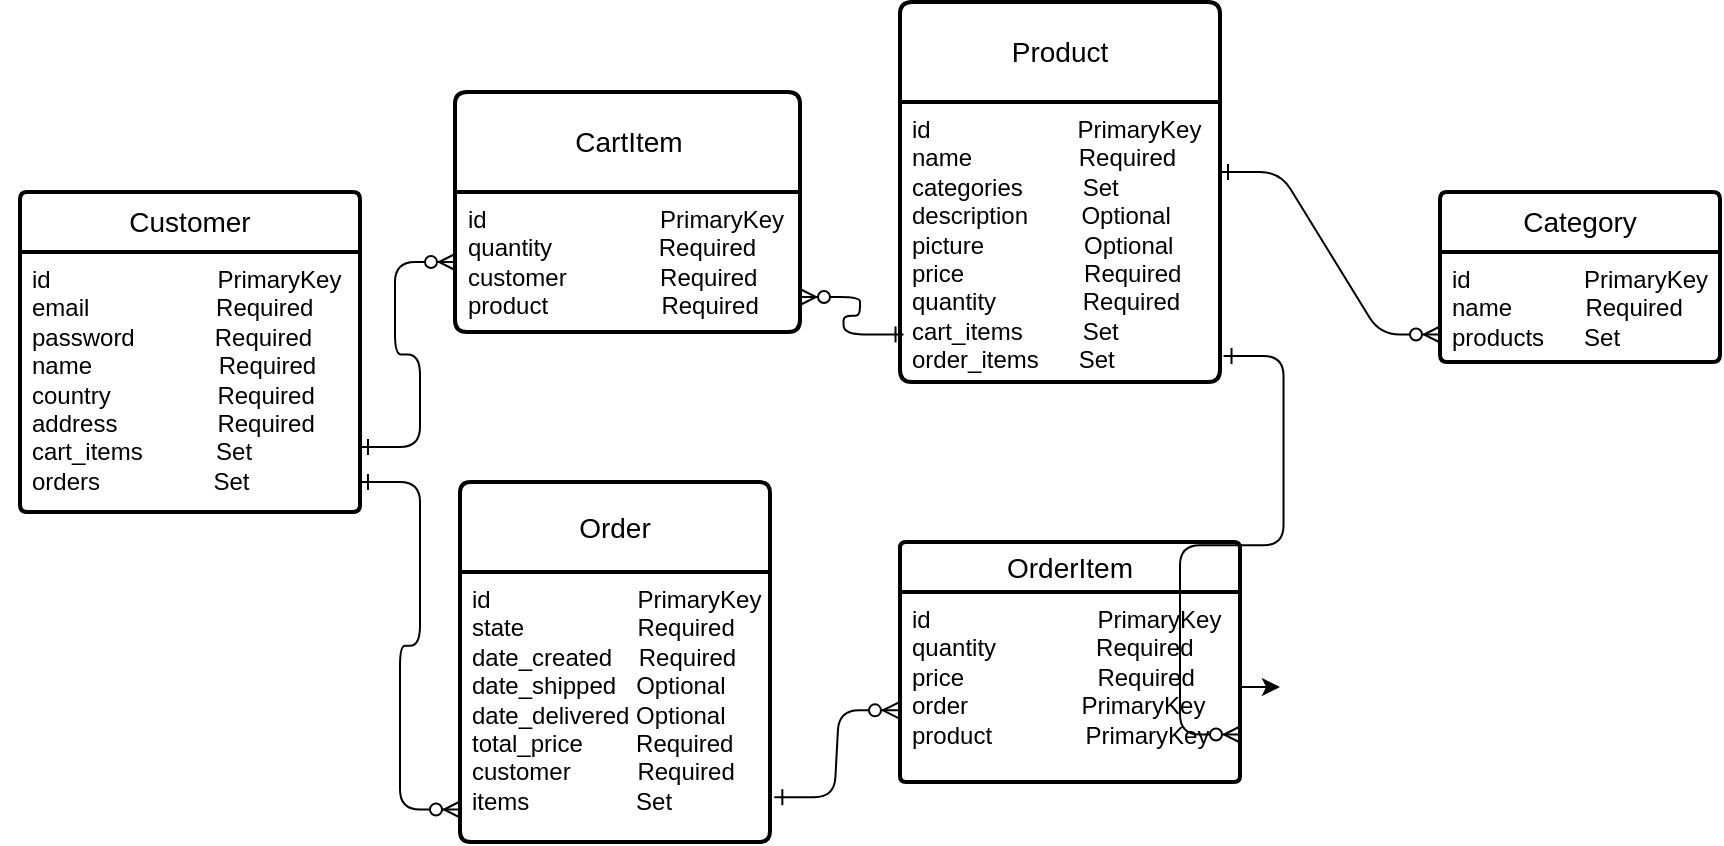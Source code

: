 <mxfile version="24.0.1" type="github">
  <diagram id="R2lEEEUBdFMjLlhIrx00" name="Page-1">
    <mxGraphModel dx="1217" dy="573" grid="1" gridSize="10" guides="1" tooltips="1" connect="1" arrows="1" fold="1" page="1" pageScale="1" pageWidth="850" pageHeight="1100" math="0" shadow="0" extFonts="Permanent Marker^https://fonts.googleapis.com/css?family=Permanent+Marker">
      <root>
        <mxCell id="0" />
        <mxCell id="1" parent="0" />
        <mxCell id="m994420aG1mh06NTiCLv-1" style="edgeStyle=none;curved=1;rounded=0;orthogonalLoop=1;jettySize=auto;html=1;exitX=0;exitY=0;exitDx=0;exitDy=0;fontSize=12;startSize=8;endSize=8;" parent="1" edge="1">
          <mxGeometry relative="1" as="geometry">
            <mxPoint x="100" y="72" as="sourcePoint" />
            <mxPoint x="100" y="72" as="targetPoint" />
          </mxGeometry>
        </mxCell>
        <mxCell id="m994420aG1mh06NTiCLv-20" value="Customer" style="swimlane;childLayout=stackLayout;horizontal=1;startSize=30;horizontalStack=0;rounded=1;fontSize=14;fontStyle=0;strokeWidth=2;resizeParent=0;resizeLast=1;shadow=0;dashed=0;align=center;arcSize=4;whiteSpace=wrap;html=1;" parent="1" vertex="1">
          <mxGeometry x="100" y="110" width="170" height="160" as="geometry" />
        </mxCell>
        <mxCell id="m994420aG1mh06NTiCLv-21" value="id&amp;nbsp; &amp;nbsp; &amp;nbsp; &amp;nbsp; &amp;nbsp; &amp;nbsp; &amp;nbsp; &amp;nbsp; &amp;nbsp; &amp;nbsp; &amp;nbsp; &amp;nbsp; &amp;nbsp;PrimaryKey&lt;br&gt;email&amp;nbsp; &amp;nbsp; &amp;nbsp; &amp;nbsp; &amp;nbsp; &amp;nbsp; &amp;nbsp; &amp;nbsp; &amp;nbsp; &amp;nbsp;Required&lt;br&gt;password&amp;nbsp; &amp;nbsp; &amp;nbsp; &amp;nbsp; &amp;nbsp; &amp;nbsp; Required&lt;br&gt;name&amp;nbsp; &amp;nbsp; &amp;nbsp; &amp;nbsp; &amp;nbsp; &amp;nbsp; &amp;nbsp; &amp;nbsp; &amp;nbsp; &amp;nbsp;Required&lt;br&gt;country&amp;nbsp; &amp;nbsp; &amp;nbsp; &amp;nbsp; &amp;nbsp; &amp;nbsp; &amp;nbsp; &amp;nbsp; Required&lt;br&gt;address&amp;nbsp; &amp;nbsp; &amp;nbsp; &amp;nbsp; &amp;nbsp; &amp;nbsp; &amp;nbsp; &amp;nbsp;Required&lt;br&gt;cart_items&amp;nbsp; &amp;nbsp; &amp;nbsp; &amp;nbsp; &amp;nbsp; &amp;nbsp;Set&lt;br&gt;orders&amp;nbsp; &amp;nbsp; &amp;nbsp; &amp;nbsp; &amp;nbsp; &amp;nbsp; &amp;nbsp; &amp;nbsp; &amp;nbsp;Set" style="align=left;strokeColor=none;fillColor=none;spacingLeft=4;fontSize=12;verticalAlign=top;resizable=0;rotatable=0;part=1;html=1;" parent="m994420aG1mh06NTiCLv-20" vertex="1">
          <mxGeometry y="30" width="170" height="130" as="geometry" />
        </mxCell>
        <mxCell id="m994420aG1mh06NTiCLv-25" style="edgeStyle=none;curved=1;rounded=0;orthogonalLoop=1;jettySize=auto;html=1;exitX=0.75;exitY=1;exitDx=0;exitDy=0;fontSize=12;startSize=8;endSize=8;" parent="m994420aG1mh06NTiCLv-20" source="m994420aG1mh06NTiCLv-21" target="m994420aG1mh06NTiCLv-21" edge="1">
          <mxGeometry relative="1" as="geometry" />
        </mxCell>
        <mxCell id="m994420aG1mh06NTiCLv-26" style="edgeStyle=none;curved=1;rounded=0;orthogonalLoop=1;jettySize=auto;html=1;exitX=0.5;exitY=1;exitDx=0;exitDy=0;fontSize=12;startSize=8;endSize=8;" parent="m994420aG1mh06NTiCLv-20" source="m994420aG1mh06NTiCLv-21" target="m994420aG1mh06NTiCLv-21" edge="1">
          <mxGeometry relative="1" as="geometry" />
        </mxCell>
        <mxCell id="m994420aG1mh06NTiCLv-35" value="Order" style="swimlane;childLayout=stackLayout;horizontal=1;startSize=45;horizontalStack=0;rounded=1;fontSize=14;fontStyle=0;strokeWidth=2;resizeParent=0;resizeLast=1;shadow=0;dashed=0;align=center;arcSize=4;whiteSpace=wrap;html=1;" parent="1" vertex="1">
          <mxGeometry x="320" y="255" width="155" height="180" as="geometry" />
        </mxCell>
        <mxCell id="m994420aG1mh06NTiCLv-36" value="id&amp;nbsp; &amp;nbsp; &amp;nbsp; &amp;nbsp; &amp;nbsp; &amp;nbsp; &amp;nbsp; &amp;nbsp; &amp;nbsp; &amp;nbsp; &amp;nbsp; PrimaryKey&lt;br&gt;state&amp;nbsp; &amp;nbsp; &amp;nbsp; &amp;nbsp; &amp;nbsp; &amp;nbsp; &amp;nbsp; &amp;nbsp; &amp;nbsp;Required&lt;br&gt;date_created&amp;nbsp; &amp;nbsp; Required&lt;br&gt;date_shipped&amp;nbsp; &amp;nbsp;Optional&lt;br&gt;date_delivered Optional&lt;br&gt;total_price&amp;nbsp; &amp;nbsp; &amp;nbsp; &amp;nbsp; Required&lt;br&gt;customer&amp;nbsp; &amp;nbsp; &amp;nbsp; &amp;nbsp; &amp;nbsp; Required&lt;br&gt;items&amp;nbsp; &amp;nbsp; &amp;nbsp; &amp;nbsp; &amp;nbsp; &amp;nbsp; &amp;nbsp; &amp;nbsp; Set" style="align=left;strokeColor=none;fillColor=none;spacingLeft=4;fontSize=12;verticalAlign=top;resizable=0;rotatable=0;part=1;html=1;" parent="m994420aG1mh06NTiCLv-35" vertex="1">
          <mxGeometry y="45" width="155" height="135" as="geometry" />
        </mxCell>
        <mxCell id="m994420aG1mh06NTiCLv-39" value="OrderItem" style="swimlane;childLayout=stackLayout;horizontal=1;startSize=25;horizontalStack=0;rounded=1;fontSize=14;fontStyle=0;strokeWidth=2;resizeParent=0;resizeLast=1;shadow=0;dashed=0;align=center;arcSize=4;whiteSpace=wrap;html=1;" parent="1" vertex="1">
          <mxGeometry x="540" y="285" width="170" height="120" as="geometry" />
        </mxCell>
        <mxCell id="m994420aG1mh06NTiCLv-40" value="id&amp;nbsp; &amp;nbsp; &amp;nbsp; &amp;nbsp; &amp;nbsp; &amp;nbsp; &amp;nbsp; &amp;nbsp; &amp;nbsp; &amp;nbsp; &amp;nbsp; &amp;nbsp; &amp;nbsp;PrimaryKey&lt;br&gt;quantity&amp;nbsp; &amp;nbsp; &amp;nbsp; &amp;nbsp; &amp;nbsp; &amp;nbsp; &amp;nbsp; &amp;nbsp;Required&lt;br&gt;price&amp;nbsp; &amp;nbsp; &amp;nbsp; &amp;nbsp; &amp;nbsp; &amp;nbsp; &amp;nbsp; &amp;nbsp; &amp;nbsp; &amp;nbsp; Required&lt;br&gt;order&amp;nbsp; &amp;nbsp; &amp;nbsp; &amp;nbsp; &amp;nbsp; &amp;nbsp; &amp;nbsp; &amp;nbsp; &amp;nbsp;PrimaryKey&lt;br&gt;product&amp;nbsp; &amp;nbsp; &amp;nbsp; &amp;nbsp; &amp;nbsp; &amp;nbsp; &amp;nbsp; PrimaryKey" style="align=left;strokeColor=none;fillColor=none;spacingLeft=4;fontSize=12;verticalAlign=top;resizable=0;rotatable=0;part=1;html=1;" parent="m994420aG1mh06NTiCLv-39" vertex="1">
          <mxGeometry y="25" width="170" height="95" as="geometry" />
        </mxCell>
        <mxCell id="m994420aG1mh06NTiCLv-41" value="Product" style="swimlane;childLayout=stackLayout;horizontal=1;startSize=50;horizontalStack=0;rounded=1;fontSize=14;fontStyle=0;strokeWidth=2;resizeParent=0;resizeLast=1;shadow=0;dashed=0;align=center;arcSize=4;whiteSpace=wrap;html=1;" parent="1" vertex="1">
          <mxGeometry x="540" y="15" width="160" height="190" as="geometry" />
        </mxCell>
        <mxCell id="m994420aG1mh06NTiCLv-42" value="id&amp;nbsp; &amp;nbsp; &amp;nbsp; &amp;nbsp; &amp;nbsp; &amp;nbsp; &amp;nbsp; &amp;nbsp; &amp;nbsp; &amp;nbsp; &amp;nbsp;&amp;nbsp;PrimaryKey&lt;br&gt;name&amp;nbsp; &amp;nbsp; &amp;nbsp; &amp;nbsp; &amp;nbsp; &amp;nbsp; &amp;nbsp; &amp;nbsp; Required&lt;br&gt;categories&amp;nbsp; &amp;nbsp; &amp;nbsp; &amp;nbsp; &amp;nbsp;Set&lt;br&gt;description&amp;nbsp; &amp;nbsp; &amp;nbsp; &amp;nbsp; Optional&lt;br&gt;picture&amp;nbsp; &amp;nbsp; &amp;nbsp; &amp;nbsp; &amp;nbsp; &amp;nbsp; &amp;nbsp; &amp;nbsp;Optional&lt;br&gt;price&amp;nbsp; &amp;nbsp; &amp;nbsp; &amp;nbsp; &amp;nbsp; &amp;nbsp; &amp;nbsp; &amp;nbsp; &amp;nbsp; Required&lt;br&gt;quantity&amp;nbsp; &amp;nbsp; &amp;nbsp; &amp;nbsp; &amp;nbsp; &amp;nbsp; &amp;nbsp;Required&lt;br&gt;cart_items&amp;nbsp; &amp;nbsp; &amp;nbsp; &amp;nbsp; &amp;nbsp;Set&lt;br&gt;order_items&amp;nbsp; &amp;nbsp; &amp;nbsp; Set" style="align=left;strokeColor=none;fillColor=none;spacingLeft=4;fontSize=12;verticalAlign=top;resizable=0;rotatable=0;part=1;html=1;" parent="m994420aG1mh06NTiCLv-41" vertex="1">
          <mxGeometry y="50" width="160" height="140" as="geometry" />
        </mxCell>
        <mxCell id="m994420aG1mh06NTiCLv-46" value="" style="edgeStyle=entityRelationEdgeStyle;endArrow=ERzeroToMany;startArrow=ERone;endFill=1;startFill=0;exitX=1.014;exitY=0.834;exitDx=0;exitDy=0;entryX=-0.003;entryY=0.623;entryDx=0;entryDy=0;exitPerimeter=0;entryPerimeter=0;" parent="1" source="m994420aG1mh06NTiCLv-36" target="m994420aG1mh06NTiCLv-40" edge="1">
          <mxGeometry width="100" height="100" relative="1" as="geometry">
            <mxPoint x="474.845" y="395.65" as="sourcePoint" />
            <mxPoint x="540" y="370" as="targetPoint" />
            <Array as="points">
              <mxPoint x="525" y="475" />
              <mxPoint x="525" y="435" />
              <mxPoint x="530" y="370" />
            </Array>
          </mxGeometry>
        </mxCell>
        <mxCell id="m994420aG1mh06NTiCLv-47" value="" style="edgeStyle=entityRelationEdgeStyle;endArrow=ERzeroToMany;startArrow=ERone;endFill=1;startFill=0;entryX=1;entryY=0.75;entryDx=0;entryDy=0;exitX=1.011;exitY=0.907;exitDx=0;exitDy=0;exitPerimeter=0;" parent="1" source="m994420aG1mh06NTiCLv-42" target="m994420aG1mh06NTiCLv-40" edge="1">
          <mxGeometry width="100" height="100" relative="1" as="geometry">
            <mxPoint x="695.12" y="180" as="sourcePoint" />
            <mxPoint x="700" y="355.88" as="targetPoint" />
            <Array as="points">
              <mxPoint x="730" y="360.88" />
              <mxPoint x="730" y="320.88" />
            </Array>
          </mxGeometry>
        </mxCell>
        <mxCell id="m994420aG1mh06NTiCLv-49" value="" style="edgeStyle=entityRelationEdgeStyle;endArrow=ERzeroToMany;startArrow=ERone;endFill=1;startFill=0;exitX=1;exitY=0.75;exitDx=0;exitDy=0;entryX=0;entryY=0.75;entryDx=0;entryDy=0;" parent="1" edge="1">
          <mxGeometry width="100" height="100" relative="1" as="geometry">
            <mxPoint x="270" y="255" as="sourcePoint" />
            <mxPoint x="320" y="418.75" as="targetPoint" />
            <Array as="points">
              <mxPoint x="270" y="500" />
              <mxPoint x="270" y="460" />
            </Array>
          </mxGeometry>
        </mxCell>
        <mxCell id="m994420aG1mh06NTiCLv-50" value="" style="edgeStyle=entityRelationEdgeStyle;endArrow=ERzeroToMany;startArrow=ERone;endFill=1;startFill=0;exitX=1;exitY=0.75;exitDx=0;exitDy=0;entryX=0;entryY=0.5;entryDx=0;entryDy=0;" parent="1" source="m994420aG1mh06NTiCLv-21" target="m994420aG1mh06NTiCLv-33" edge="1">
          <mxGeometry width="100" height="100" relative="1" as="geometry">
            <mxPoint x="580" y="187.5" as="sourcePoint" />
            <mxPoint x="320" y="170" as="targetPoint" />
            <Array as="points">
              <mxPoint x="550" y="272.5" />
              <mxPoint x="550" y="232.5" />
            </Array>
          </mxGeometry>
        </mxCell>
        <mxCell id="m994420aG1mh06NTiCLv-51" value="Category" style="swimlane;childLayout=stackLayout;horizontal=1;startSize=30;horizontalStack=0;rounded=1;fontSize=14;fontStyle=0;strokeWidth=2;resizeParent=0;resizeLast=1;shadow=0;dashed=0;align=center;arcSize=4;whiteSpace=wrap;html=1;" parent="1" vertex="1">
          <mxGeometry x="810" y="110" width="140" height="85" as="geometry" />
        </mxCell>
        <mxCell id="m994420aG1mh06NTiCLv-52" value="id&amp;nbsp; &amp;nbsp; &amp;nbsp; &amp;nbsp; &amp;nbsp; &amp;nbsp; &amp;nbsp; &amp;nbsp; &amp;nbsp;PrimaryKey&lt;br&gt;name&amp;nbsp; &amp;nbsp; &amp;nbsp; &amp;nbsp; &amp;nbsp; &amp;nbsp;Required&amp;nbsp; &amp;nbsp; &amp;nbsp;&amp;nbsp;&lt;br&gt;products&amp;nbsp; &amp;nbsp; &amp;nbsp; Set" style="align=left;strokeColor=none;fillColor=none;spacingLeft=4;fontSize=12;verticalAlign=top;resizable=0;rotatable=0;part=1;html=1;" parent="m994420aG1mh06NTiCLv-51" vertex="1">
          <mxGeometry y="30" width="140" height="55" as="geometry" />
        </mxCell>
        <mxCell id="m994420aG1mh06NTiCLv-53" value="" style="edgeStyle=entityRelationEdgeStyle;endArrow=ERzeroToMany;startArrow=ERone;endFill=1;startFill=0;exitX=1;exitY=0.25;exitDx=0;exitDy=0;entryX=0;entryY=0.75;entryDx=0;entryDy=0;" parent="1" source="m994420aG1mh06NTiCLv-42" target="m994420aG1mh06NTiCLv-52" edge="1">
          <mxGeometry width="100" height="100" relative="1" as="geometry">
            <mxPoint x="590" y="197.5" as="sourcePoint" />
            <mxPoint x="800" y="190" as="targetPoint" />
            <Array as="points">
              <mxPoint x="560" y="282.5" />
              <mxPoint x="560" y="242.5" />
            </Array>
          </mxGeometry>
        </mxCell>
        <mxCell id="m994420aG1mh06NTiCLv-54" value="" style="edgeStyle=entityRelationEdgeStyle;endArrow=ERzeroToMany;startArrow=ERone;endFill=1;startFill=0;exitX=0.011;exitY=0.83;exitDx=0;exitDy=0;entryX=1;entryY=0.75;entryDx=0;entryDy=0;exitPerimeter=0;" parent="1" source="m994420aG1mh06NTiCLv-42" target="m994420aG1mh06NTiCLv-33" edge="1">
          <mxGeometry width="100" height="100" relative="1" as="geometry">
            <mxPoint x="550" y="130.0" as="sourcePoint" />
            <mxPoint x="520" y="220" as="targetPoint" />
            <Array as="points">
              <mxPoint x="520.64" y="203.84" />
              <mxPoint x="520.64" y="163.84" />
              <mxPoint x="520.64" y="181.34" />
            </Array>
          </mxGeometry>
        </mxCell>
        <mxCell id="m994420aG1mh06NTiCLv-32" value="CartItem" style="swimlane;childLayout=stackLayout;horizontal=1;startSize=50;horizontalStack=0;rounded=1;fontSize=14;fontStyle=0;strokeWidth=2;resizeParent=0;resizeLast=1;shadow=0;dashed=0;align=center;arcSize=4;whiteSpace=wrap;html=1;" parent="1" vertex="1">
          <mxGeometry x="317.5" y="60" width="172.5" height="120" as="geometry" />
        </mxCell>
        <mxCell id="m994420aG1mh06NTiCLv-33" value="id&amp;nbsp; &amp;nbsp; &amp;nbsp; &amp;nbsp; &amp;nbsp; &amp;nbsp; &amp;nbsp; &amp;nbsp; &amp;nbsp; &amp;nbsp; &amp;nbsp; &amp;nbsp; &amp;nbsp; PrimaryKey&lt;br&gt;quantity&amp;nbsp; &amp;nbsp; &amp;nbsp; &amp;nbsp; &amp;nbsp; &amp;nbsp; &amp;nbsp; &amp;nbsp; Required&lt;br&gt;customer&amp;nbsp; &amp;nbsp; &amp;nbsp; &amp;nbsp; &amp;nbsp; &amp;nbsp; &amp;nbsp; Required&lt;br&gt;product&amp;nbsp; &amp;nbsp; &amp;nbsp; &amp;nbsp; &amp;nbsp; &amp;nbsp; &amp;nbsp; &amp;nbsp; &amp;nbsp;Required" style="align=left;strokeColor=none;fillColor=none;spacingLeft=4;fontSize=12;verticalAlign=top;resizable=0;rotatable=0;part=1;html=1;" parent="m994420aG1mh06NTiCLv-32" vertex="1">
          <mxGeometry y="50" width="172.5" height="70" as="geometry" />
        </mxCell>
        <mxCell id="TdlpxwAAD8NP33QI5YBr-1" style="edgeStyle=orthogonalEdgeStyle;rounded=0;orthogonalLoop=1;jettySize=auto;html=1;" edge="1" parent="1" source="m994420aG1mh06NTiCLv-40">
          <mxGeometry relative="1" as="geometry">
            <mxPoint x="730" y="357.5" as="targetPoint" />
          </mxGeometry>
        </mxCell>
      </root>
    </mxGraphModel>
  </diagram>
</mxfile>
